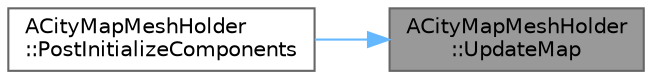 digraph "ACityMapMeshHolder::UpdateMap"
{
 // INTERACTIVE_SVG=YES
 // LATEX_PDF_SIZE
  bgcolor="transparent";
  edge [fontname=Helvetica,fontsize=10,labelfontname=Helvetica,labelfontsize=10];
  node [fontname=Helvetica,fontsize=10,shape=box,height=0.2,width=0.4];
  rankdir="RL";
  Node1 [id="Node000001",label="ACityMapMeshHolder\l::UpdateMap",height=0.2,width=0.4,color="gray40", fillcolor="grey60", style="filled", fontcolor="black",tooltip="Here does nothing, implement in derived classes."];
  Node1 -> Node2 [id="edge1_Node000001_Node000002",dir="back",color="steelblue1",style="solid",tooltip=" "];
  Node2 [id="Node000002",label="ACityMapMeshHolder\l::PostInitializeComponents",height=0.2,width=0.4,color="grey40", fillcolor="white", style="filled",URL="$da/d1a/classACityMapMeshHolder.html#a0a8bef1398143fefe4c9a443edd4b393",tooltip=" "];
}
